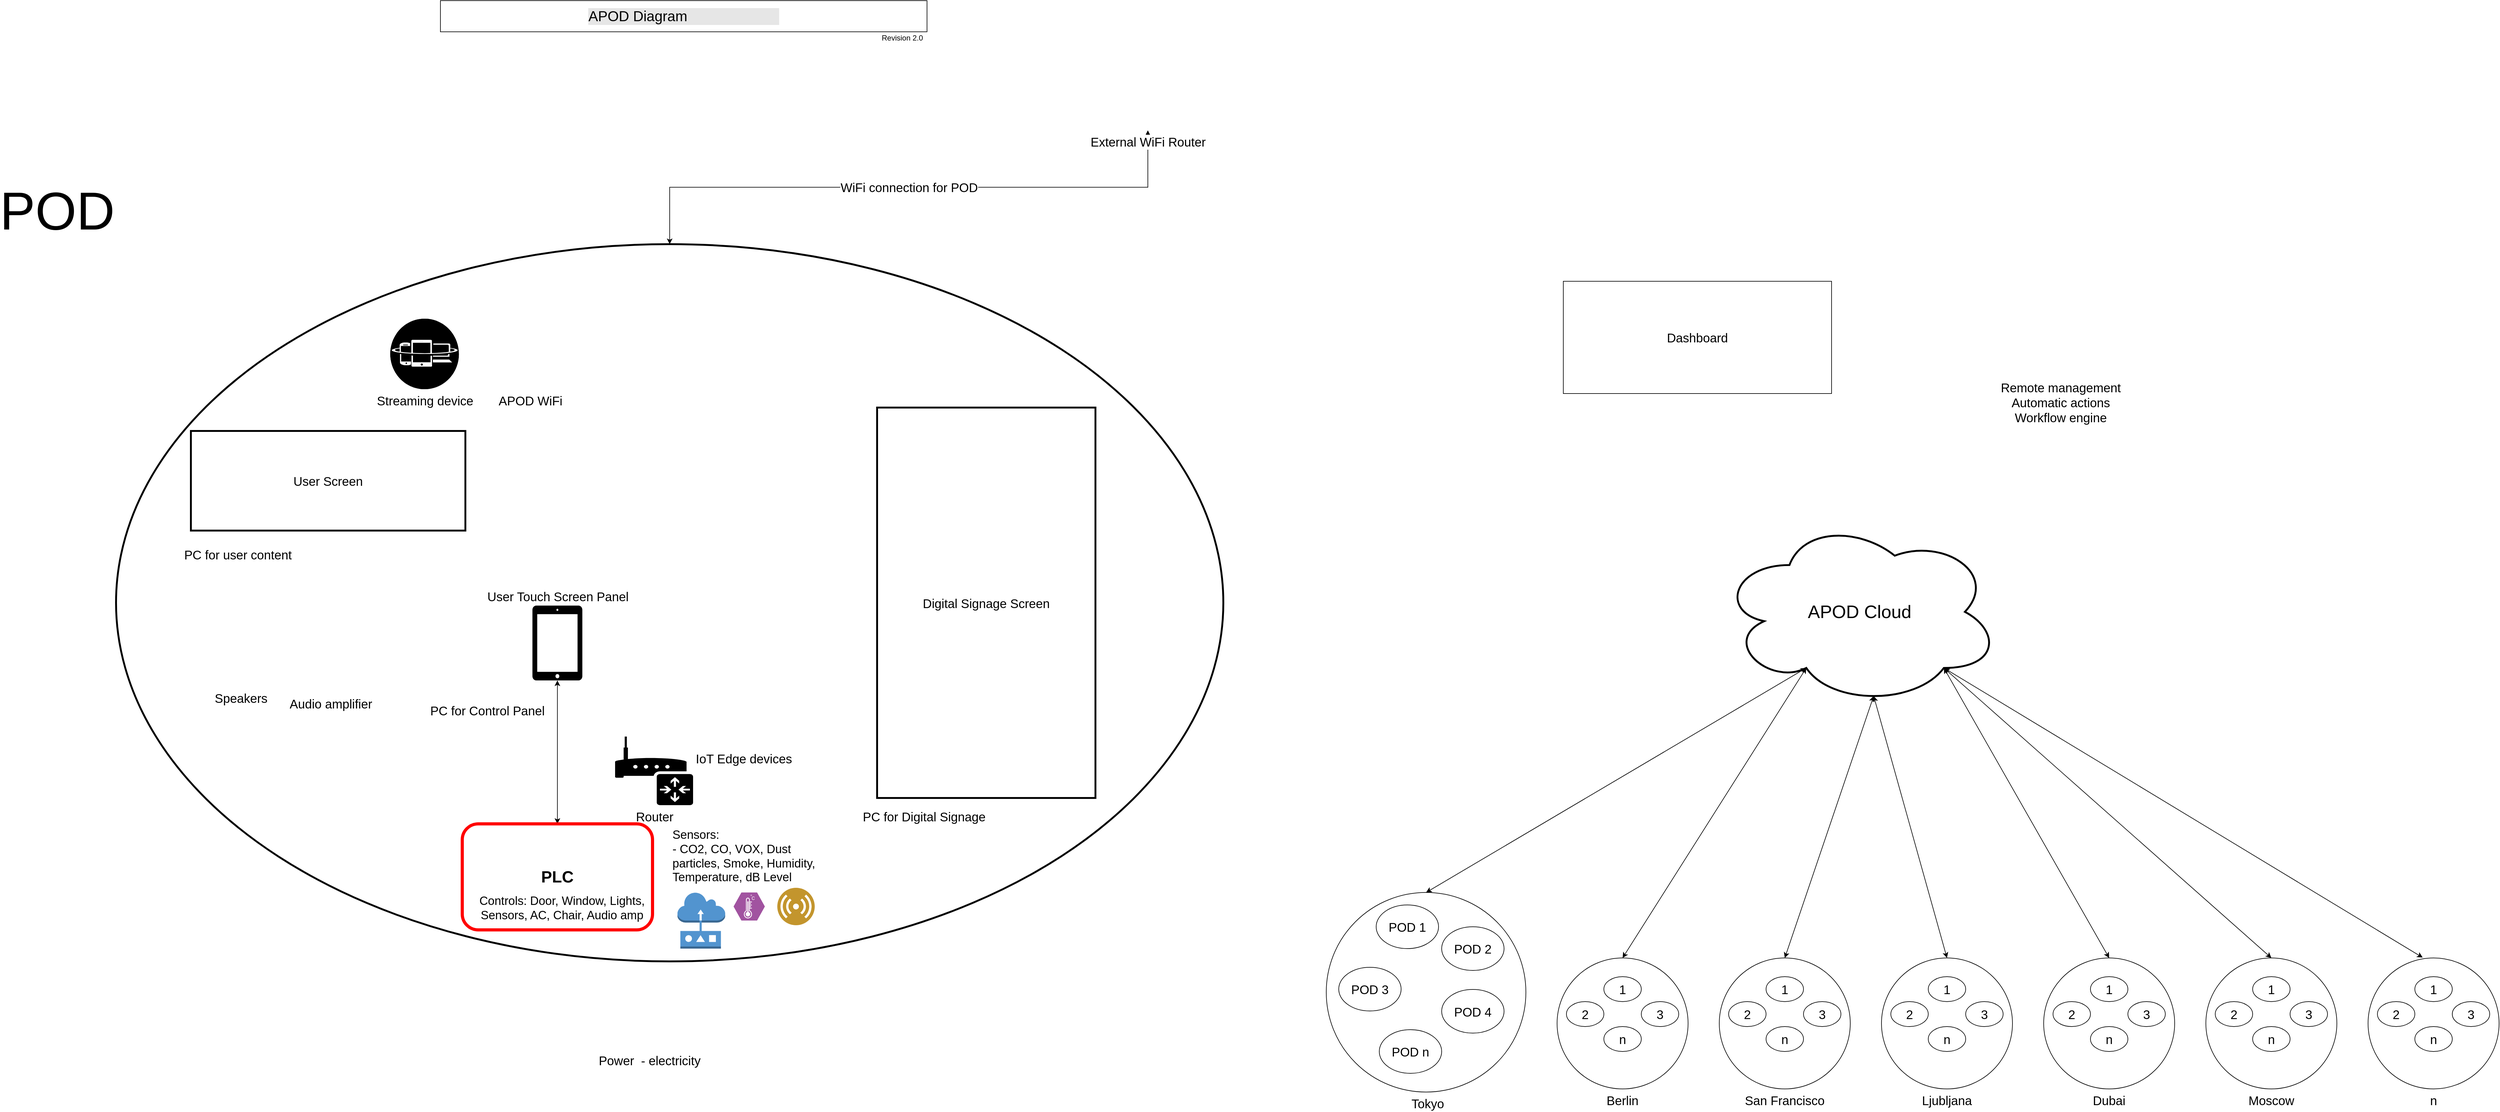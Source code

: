 <mxfile version="14.1.8" type="github">
  <diagram id="MnezL5NAF8C2aSRuctBU" name="Page-1">
    <mxGraphModel dx="2858" dy="1090" grid="1" gridSize="10" guides="1" tooltips="1" connect="1" arrows="1" fold="1" page="1" pageScale="1" pageWidth="827" pageHeight="1169" math="0" shadow="0">
      <root>
        <mxCell id="0" />
        <mxCell id="1" parent="0" />
        <mxCell id="ZW9950_h4QcM178EK5Ji-2" value="POD" style="ellipse;whiteSpace=wrap;html=1;strokeWidth=3;fontSize=85;labelPosition=left;verticalLabelPosition=top;align=right;verticalAlign=bottom;" parent="1" vertex="1">
          <mxGeometry x="-480" y="400.5" width="1775" height="1150" as="geometry" />
        </mxCell>
        <mxCell id="0EyMxYRM3sE1ujKV8BTT-9" style="edgeStyle=orthogonalEdgeStyle;rounded=0;orthogonalLoop=1;jettySize=auto;html=1;entryX=0.5;entryY=0;entryDx=0;entryDy=0;fontSize=20;startArrow=classic;startFill=1;" edge="1" parent="1" source="DmFKKeBw7BDAcUaFhrxw-26" target="ZW9950_h4QcM178EK5Ji-1">
          <mxGeometry relative="1" as="geometry" />
        </mxCell>
        <mxCell id="DmFKKeBw7BDAcUaFhrxw-26" value="User Touch Screen Panel" style="pointerEvents=1;shadow=0;dashed=0;html=1;strokeColor=none;labelPosition=center;verticalLabelPosition=top;verticalAlign=bottom;outlineConnect=0;align=center;shape=mxgraph.office.devices.tablet_ipad;fontSize=20;fillColor=#000000;" parent="1" vertex="1">
          <mxGeometry x="187.5" y="980" width="80" height="120" as="geometry" />
        </mxCell>
        <mxCell id="7P57h7jw-dz2YICdta8h-39" value="" style="shape=table;html=1;whiteSpace=wrap;startSize=0;container=1;collapsible=0;childLayout=tableLayout;labelBackgroundColor=#E6E6E6;" parent="1" vertex="1">
          <mxGeometry x="40" y="10" width="780" height="50" as="geometry" />
        </mxCell>
        <mxCell id="7P57h7jw-dz2YICdta8h-40" value="" style="shape=partialRectangle;html=1;whiteSpace=wrap;collapsible=0;dropTarget=0;pointerEvents=0;fillColor=none;top=0;left=0;bottom=0;right=0;points=[[0,0.5],[1,0.5]];portConstraint=eastwest;labelBackgroundColor=#E6E6E6;" parent="7P57h7jw-dz2YICdta8h-39" vertex="1">
          <mxGeometry width="780" height="50" as="geometry" />
        </mxCell>
        <mxCell id="7P57h7jw-dz2YICdta8h-41" value="&lt;font style=&quot;font-size: 23px&quot;&gt;&lt;span style=&quot;background-color: rgb(230 , 230 , 230)&quot;&gt;&lt;font style=&quot;font-size: 23px&quot;&gt;APOD Diagram &amp;nbsp;&amp;nbsp;&amp;nbsp;&amp;nbsp;&amp;nbsp;&amp;nbsp;&amp;nbsp;&amp;nbsp;&amp;nbsp;&amp;nbsp;&amp;nbsp;&amp;nbsp;&amp;nbsp;&amp;nbsp;&amp;nbsp;&amp;nbsp;&amp;nbsp;&amp;nbsp;&amp;nbsp;&amp;nbsp;&amp;nbsp;&amp;nbsp; &lt;/font&gt;&lt;/span&gt;&lt;/font&gt;" style="shape=partialRectangle;html=1;whiteSpace=wrap;connectable=0;overflow=hidden;fillColor=none;top=0;left=0;bottom=0;right=0;align=center;labelBackgroundColor=#E6E6E6;" parent="7P57h7jw-dz2YICdta8h-40" vertex="1">
          <mxGeometry width="780" height="50" as="geometry" />
        </mxCell>
        <mxCell id="7P57h7jw-dz2YICdta8h-44" value="Revision 2.0" style="text;html=1;align=center;verticalAlign=middle;resizable=0;points=[];autosize=1;" parent="1" vertex="1">
          <mxGeometry x="740" y="60" width="80" height="20" as="geometry" />
        </mxCell>
        <mxCell id="ZW9950_h4QcM178EK5Ji-1" value="PLC" style="rounded=1;whiteSpace=wrap;html=1;strokeWidth=5;strokeColor=#FF0000;fontSize=26;fontStyle=1" parent="1" vertex="1">
          <mxGeometry x="75" y="1330" width="305" height="170" as="geometry" />
        </mxCell>
        <mxCell id="ZW9950_h4QcM178EK5Ji-3" value="Digital Signage Screen" style="rounded=0;whiteSpace=wrap;html=1;strokeColor=#000000;strokeWidth=3;direction=south;fontSize=20;" parent="1" vertex="1">
          <mxGeometry x="740" y="662.5" width="350" height="626" as="geometry" />
        </mxCell>
        <mxCell id="ZW9950_h4QcM178EK5Ji-5" value="PC for Digital Signage" style="shape=image;html=1;verticalAlign=top;verticalLabelPosition=bottom;labelBackgroundColor=#ffffff;imageAspect=0;aspect=fixed;image=https://cdn3.iconfinder.com/data/icons/electronic-devices-vol-1-1/36/1_graphic_card_electronic_device_motherboard_smps_hardware_chip_1-128.png;strokeColor=#000000;strokeWidth=3;fontSize=20;" parent="1" vertex="1">
          <mxGeometry x="740" y="1150" width="150" height="150" as="geometry" />
        </mxCell>
        <mxCell id="ZW9950_h4QcM178EK5Ji-8" value="Controls: Door, Window, Lights, Sensors, AC, Chair, Audio amp" style="text;html=1;strokeColor=none;fillColor=none;align=center;verticalAlign=middle;whiteSpace=wrap;rounded=0;fontSize=19;" parent="1" vertex="1">
          <mxGeometry x="100" y="1430" width="270" height="70" as="geometry" />
        </mxCell>
        <mxCell id="ZW9950_h4QcM178EK5Ji-9" value="" style="verticalLabelPosition=bottom;html=1;fillColor=#A153A0;strokeColor=#ffffff;verticalAlign=top;align=center;points=[[0,0.5,0],[0.125,0.25,0],[0.25,0,0],[0.5,0,0],[0.75,0,0],[0.875,0.25,0],[1,0.5,0],[0.875,0.75,0],[0.75,1,0],[0.5,1,0],[0.125,0.75,0]];pointerEvents=1;shape=mxgraph.cisco_safe.compositeIcon;bgIcon=mxgraph.cisco_safe.design.blank_device;resIcon=mxgraph.cisco_safe.design.sensor;fontSize=19;" parent="1" vertex="1">
          <mxGeometry x="510" y="1440" width="50" height="45" as="geometry" />
        </mxCell>
        <mxCell id="ZW9950_h4QcM178EK5Ji-10" value="" style="aspect=fixed;perimeter=ellipsePerimeter;html=1;align=center;shadow=0;dashed=0;fontColor=#4277BB;labelBackgroundColor=#ffffff;fontSize=12;spacingTop=3;image;image=img/lib/ibm/users/sensor.svg;strokeColor=#000000;strokeWidth=3;" parent="1" vertex="1">
          <mxGeometry x="580" y="1432.5" width="60" height="60" as="geometry" />
        </mxCell>
        <mxCell id="ZW9950_h4QcM178EK5Ji-11" value="" style="outlineConnect=0;dashed=0;verticalLabelPosition=bottom;verticalAlign=top;align=center;html=1;shape=mxgraph.aws3.sensor;fillColor=#5294CF;gradientColor=none;strokeColor=#000000;strokeWidth=3;fontSize=19;" parent="1" vertex="1">
          <mxGeometry x="420" y="1440" width="76.5" height="90" as="geometry" />
        </mxCell>
        <mxCell id="ZW9950_h4QcM178EK5Ji-12" value="&lt;div&gt;Sensors:&lt;/div&gt;&lt;div&gt; - CO2, CO, VOX, Dust particles, Smoke, Humidity, Temperature, dB Level&lt;br&gt;&lt;/div&gt;" style="text;html=1;strokeColor=none;fillColor=none;align=left;verticalAlign=top;whiteSpace=wrap;rounded=0;fontSize=19;" parent="1" vertex="1">
          <mxGeometry x="410" y="1330" width="270" height="110" as="geometry" />
        </mxCell>
        <mxCell id="0EyMxYRM3sE1ujKV8BTT-1" value="Audio amplifier" style="shape=image;html=1;verticalAlign=top;verticalLabelPosition=bottom;labelBackgroundColor=#ffffff;imageAspect=0;aspect=fixed;image=https://cdn2.iconfinder.com/data/icons/analytic-investment-and-balanced-scorecard/512/421_Audio_frequency_hertz_sequence_wave_sound_design_producstion-128.png;strokeColor=#000000;strokeWidth=3;fontSize=20;align=center;" vertex="1" parent="1">
          <mxGeometry x="-200" y="991" width="128" height="128" as="geometry" />
        </mxCell>
        <mxCell id="0EyMxYRM3sE1ujKV8BTT-2" value="Speakers" style="shape=image;html=1;verticalAlign=top;verticalLabelPosition=bottom;labelBackgroundColor=#ffffff;imageAspect=0;aspect=fixed;image=https://cdn2.iconfinder.com/data/icons/analytic-investment-and-balanced-scorecard/512/424_Audio_hifi_monitor_speaker_studio_sound_design_producstion-128.png;strokeColor=#000000;strokeWidth=3;fontSize=20;align=center;" vertex="1" parent="1">
          <mxGeometry x="-360" y="950" width="160" height="160" as="geometry" />
        </mxCell>
        <mxCell id="0EyMxYRM3sE1ujKV8BTT-5" value="User Screen" style="rounded=0;whiteSpace=wrap;html=1;strokeColor=#000000;strokeWidth=3;fontSize=20;align=center;" vertex="1" parent="1">
          <mxGeometry x="-360" y="700" width="440" height="159.75" as="geometry" />
        </mxCell>
        <mxCell id="0EyMxYRM3sE1ujKV8BTT-6" value="&lt;div style=&quot;font-size: 20px;&quot;&gt;PC for user content&lt;br style=&quot;font-size: 20px;&quot;&gt;&lt;/div&gt;" style="shape=image;html=1;verticalAlign=top;verticalLabelPosition=bottom;labelBackgroundColor=#ffffff;imageAspect=0;aspect=fixed;image=https://cdn3.iconfinder.com/data/icons/electronic-devices-vol-1-1/36/1_graphic_card_electronic_device_motherboard_smps_hardware_chip_1-128.png;strokeColor=#000000;strokeWidth=3;fontSize=20;" vertex="1" parent="1">
          <mxGeometry x="-360" y="730" width="150" height="150" as="geometry" />
        </mxCell>
        <mxCell id="0EyMxYRM3sE1ujKV8BTT-10" value="&lt;div style=&quot;font-size: 20px&quot;&gt;PC for Control Panel&lt;br style=&quot;font-size: 20px&quot;&gt;&lt;/div&gt;" style="shape=image;html=1;verticalAlign=top;verticalLabelPosition=bottom;labelBackgroundColor=#ffffff;imageAspect=0;aspect=fixed;image=https://cdn3.iconfinder.com/data/icons/electronic-devices-vol-1-1/36/1_graphic_card_electronic_device_motherboard_smps_hardware_chip_1-128.png;strokeColor=#000000;strokeWidth=3;fontSize=20;" vertex="1" parent="1">
          <mxGeometry x="40" y="980" width="150" height="150" as="geometry" />
        </mxCell>
        <mxCell id="0EyMxYRM3sE1ujKV8BTT-11" value="Streaming device" style="verticalLabelPosition=bottom;html=1;strokeColor=#ffffff;verticalAlign=top;align=center;points=[[0.145,0.145,0],[0.5,0,0],[0.855,0.145,0],[1,0.5,0],[0.855,0.855,0],[0.5,1,0],[0.145,0.855,0],[0,0.5,0]];pointerEvents=1;shape=mxgraph.cisco_safe.compositeIcon;bgIcon=ellipse;resIcon=mxgraph.cisco_safe.capability.mobile_device_manager;fontSize=20;fillColor=#000000;" vertex="1" parent="1">
          <mxGeometry x="-40.41" y="520" width="110" height="113" as="geometry" />
        </mxCell>
        <mxCell id="0EyMxYRM3sE1ujKV8BTT-12" value="Router" style="pointerEvents=1;shadow=0;dashed=0;html=1;strokeColor=none;labelPosition=center;verticalLabelPosition=bottom;verticalAlign=top;outlineConnect=0;align=center;shape=mxgraph.office.devices.router;fontSize=20;fontColor=#000000;fillColor=#000000;" vertex="1" parent="1">
          <mxGeometry x="320" y="1190" width="125" height="110" as="geometry" />
        </mxCell>
        <mxCell id="0EyMxYRM3sE1ujKV8BTT-13" value="APOD WiFi" style="shape=image;html=1;verticalAlign=top;verticalLabelPosition=bottom;labelBackgroundColor=#ffffff;imageAspect=0;aspect=fixed;image=https://cdn3.iconfinder.com/data/icons/electronic-devices-vol-2/36/33_Antenna_double_internet_online_router_web_wifi-128.png;strokeColor=#000000;strokeWidth=3;fillColor=#000000;fontSize=20;fontColor=#000000;align=center;" vertex="1" parent="1">
          <mxGeometry x="120" y="505" width="128" height="128" as="geometry" />
        </mxCell>
        <mxCell id="0EyMxYRM3sE1ujKV8BTT-17" value="WiFi connection for POD" style="edgeStyle=orthogonalEdgeStyle;rounded=0;orthogonalLoop=1;jettySize=auto;html=1;startArrow=classic;startFill=1;fontSize=20;fontColor=#000000;" edge="1" parent="1" source="0EyMxYRM3sE1ujKV8BTT-15" target="ZW9950_h4QcM178EK5Ji-2">
          <mxGeometry relative="1" as="geometry">
            <mxPoint x="1190" y="370" as="targetPoint" />
          </mxGeometry>
        </mxCell>
        <mxCell id="0EyMxYRM3sE1ujKV8BTT-15" value="External WiFi Router" style="shape=image;html=1;verticalAlign=top;verticalLabelPosition=bottom;labelBackgroundColor=#ffffff;imageAspect=0;aspect=fixed;image=https://cdn3.iconfinder.com/data/icons/electronic-devices-vol-2/36/33_Antenna_double_internet_online_router_web_wifi-128.png;strokeColor=#000000;strokeWidth=3;fillColor=#000000;fontSize=20;fontColor=#000000;align=center;" vertex="1" parent="1">
          <mxGeometry x="1110" y="90" width="128" height="128" as="geometry" />
        </mxCell>
        <mxCell id="0EyMxYRM3sE1ujKV8BTT-19" value="Power&amp;nbsp; - electricity" style="shape=image;html=1;verticalAlign=top;verticalLabelPosition=bottom;labelBackgroundColor=#ffffff;imageAspect=0;aspect=fixed;image=https://cdn4.iconfinder.com/data/icons/device-communication-technology-gadgets-media-obje/32/Artboard_11-128.png;strokeColor=#000000;strokeWidth=3;fillColor=#000000;fontSize=20;fontColor=#000000;align=center;rotation=0;labelPosition=center;" vertex="1" parent="1">
          <mxGeometry x="305" y="1550.5" width="140" height="140" as="geometry" />
        </mxCell>
        <mxCell id="0EyMxYRM3sE1ujKV8BTT-37" style="edgeStyle=none;rounded=0;orthogonalLoop=1;jettySize=auto;html=1;entryX=0.8;entryY=0.8;entryDx=0;entryDy=0;entryPerimeter=0;startArrow=classic;startFill=1;fontSize=85;fontColor=#000000;exitX=0.5;exitY=0;exitDx=0;exitDy=0;" edge="1" parent="1" source="0EyMxYRM3sE1ujKV8BTT-96" target="0EyMxYRM3sE1ujKV8BTT-30">
          <mxGeometry relative="1" as="geometry">
            <mxPoint x="2772.79" y="1504.35" as="sourcePoint" />
          </mxGeometry>
        </mxCell>
        <mxCell id="0EyMxYRM3sE1ujKV8BTT-36" style="edgeStyle=none;rounded=0;orthogonalLoop=1;jettySize=auto;html=1;entryX=0.8;entryY=0.8;entryDx=0;entryDy=0;entryPerimeter=0;startArrow=classic;startFill=1;fontSize=85;fontColor=#000000;exitX=0.5;exitY=0;exitDx=0;exitDy=0;" edge="1" parent="1" source="0EyMxYRM3sE1ujKV8BTT-90" target="0EyMxYRM3sE1ujKV8BTT-30">
          <mxGeometry relative="1" as="geometry">
            <mxPoint x="2624.025" y="1501.444" as="sourcePoint" />
          </mxGeometry>
        </mxCell>
        <mxCell id="0EyMxYRM3sE1ujKV8BTT-35" style="edgeStyle=none;rounded=0;orthogonalLoop=1;jettySize=auto;html=1;entryX=0.55;entryY=0.95;entryDx=0;entryDy=0;entryPerimeter=0;startArrow=classic;startFill=1;fontSize=85;fontColor=#000000;exitX=0.5;exitY=0;exitDx=0;exitDy=0;" edge="1" parent="1" source="0EyMxYRM3sE1ujKV8BTT-84" target="0EyMxYRM3sE1ujKV8BTT-30">
          <mxGeometry relative="1" as="geometry">
            <mxPoint x="2475.795" y="1501.137" as="sourcePoint" />
          </mxGeometry>
        </mxCell>
        <mxCell id="0EyMxYRM3sE1ujKV8BTT-33" style="edgeStyle=none;rounded=0;orthogonalLoop=1;jettySize=auto;html=1;entryX=0.55;entryY=0.95;entryDx=0;entryDy=0;entryPerimeter=0;startArrow=classic;startFill=1;fontSize=85;fontColor=#000000;exitX=0.5;exitY=0;exitDx=0;exitDy=0;" edge="1" parent="1" source="0EyMxYRM3sE1ujKV8BTT-74" target="0EyMxYRM3sE1ujKV8BTT-30">
          <mxGeometry relative="1" as="geometry">
            <mxPoint x="2198.74" y="1503.53" as="sourcePoint" />
          </mxGeometry>
        </mxCell>
        <mxCell id="0EyMxYRM3sE1ujKV8BTT-32" style="edgeStyle=none;rounded=0;orthogonalLoop=1;jettySize=auto;html=1;entryX=0.31;entryY=0.8;entryDx=0;entryDy=0;entryPerimeter=0;startArrow=classic;startFill=1;fontSize=85;fontColor=#000000;exitX=0.5;exitY=0;exitDx=0;exitDy=0;" edge="1" parent="1" source="0EyMxYRM3sE1ujKV8BTT-60" target="0EyMxYRM3sE1ujKV8BTT-30">
          <mxGeometry relative="1" as="geometry">
            <mxPoint x="2030" y="1500" as="sourcePoint" />
          </mxGeometry>
        </mxCell>
        <mxCell id="0EyMxYRM3sE1ujKV8BTT-31" style="rounded=0;orthogonalLoop=1;jettySize=auto;html=1;entryX=0.31;entryY=0.8;entryDx=0;entryDy=0;entryPerimeter=0;startArrow=classic;startFill=1;fontSize=85;fontColor=#000000;exitX=0.5;exitY=0;exitDx=0;exitDy=0;" edge="1" parent="1" source="0EyMxYRM3sE1ujKV8BTT-51" target="0EyMxYRM3sE1ujKV8BTT-30">
          <mxGeometry relative="1" as="geometry">
            <mxPoint x="1818.619" y="1515.812" as="sourcePoint" />
          </mxGeometry>
        </mxCell>
        <mxCell id="0EyMxYRM3sE1ujKV8BTT-38" style="edgeStyle=none;rounded=0;orthogonalLoop=1;jettySize=auto;html=1;entryX=0.8;entryY=0.8;entryDx=0;entryDy=0;entryPerimeter=0;startArrow=classic;startFill=1;fontSize=85;fontColor=#000000;exitX=0.417;exitY=-0.003;exitDx=0;exitDy=0;exitPerimeter=0;" edge="1" parent="1" source="0EyMxYRM3sE1ujKV8BTT-104" target="0EyMxYRM3sE1ujKV8BTT-30">
          <mxGeometry relative="1" as="geometry">
            <mxPoint x="2924.265" y="1507.868" as="sourcePoint" />
          </mxGeometry>
        </mxCell>
        <mxCell id="0EyMxYRM3sE1ujKV8BTT-30" value="APOD Cloud" style="ellipse;shape=cloud;whiteSpace=wrap;html=1;strokeColor=#000000;strokeWidth=3;fillColor=none;fontSize=29;fontColor=#000000;align=center;" vertex="1" parent="1">
          <mxGeometry x="2090" y="840" width="450" height="300" as="geometry" />
        </mxCell>
        <mxCell id="0EyMxYRM3sE1ujKV8BTT-67" value="" style="group" vertex="1" connectable="0" parent="1">
          <mxGeometry x="1460" y="1420" width="320" height="320" as="geometry" />
        </mxCell>
        <mxCell id="0EyMxYRM3sE1ujKV8BTT-51" value="&lt;div&gt;&amp;nbsp;Tokyo&lt;/div&gt;" style="ellipse;whiteSpace=wrap;html=1;aspect=fixed;strokeColor=#000000;strokeWidth=1;fillColor=none;fontSize=20;fontColor=#000000;align=center;labelPosition=center;verticalLabelPosition=bottom;verticalAlign=top;" vertex="1" parent="0EyMxYRM3sE1ujKV8BTT-67">
          <mxGeometry y="20" width="320" height="320" as="geometry" />
        </mxCell>
        <mxCell id="0EyMxYRM3sE1ujKV8BTT-54" value="POD 2" style="ellipse;whiteSpace=wrap;html=1;strokeColor=#000000;strokeWidth=1;fillColor=none;fontSize=20;fontColor=#000000;align=center;" vertex="1" parent="0EyMxYRM3sE1ujKV8BTT-67">
          <mxGeometry x="185" y="75" width="100" height="70" as="geometry" />
        </mxCell>
        <mxCell id="0EyMxYRM3sE1ujKV8BTT-55" value="POD 1" style="ellipse;whiteSpace=wrap;html=1;strokeColor=#000000;strokeWidth=1;fillColor=none;fontSize=20;fontColor=#000000;align=center;" vertex="1" parent="0EyMxYRM3sE1ujKV8BTT-67">
          <mxGeometry x="80" y="40" width="100" height="70" as="geometry" />
        </mxCell>
        <mxCell id="0EyMxYRM3sE1ujKV8BTT-56" value="POD 3" style="ellipse;whiteSpace=wrap;html=1;strokeColor=#000000;strokeWidth=1;fillColor=none;fontSize=20;fontColor=#000000;align=center;" vertex="1" parent="0EyMxYRM3sE1ujKV8BTT-67">
          <mxGeometry x="20" y="140" width="100" height="70" as="geometry" />
        </mxCell>
        <mxCell id="0EyMxYRM3sE1ujKV8BTT-58" value="POD n" style="ellipse;whiteSpace=wrap;html=1;strokeColor=#000000;strokeWidth=1;fillColor=none;fontSize=20;fontColor=#000000;align=center;" vertex="1" parent="0EyMxYRM3sE1ujKV8BTT-67">
          <mxGeometry x="85" y="240" width="100" height="70" as="geometry" />
        </mxCell>
        <mxCell id="0EyMxYRM3sE1ujKV8BTT-59" value="POD 4" style="ellipse;whiteSpace=wrap;html=1;strokeColor=#000000;strokeWidth=1;fillColor=none;fontSize=20;fontColor=#000000;align=center;" vertex="1" parent="0EyMxYRM3sE1ujKV8BTT-67">
          <mxGeometry x="185" y="175.5" width="100" height="70" as="geometry" />
        </mxCell>
        <mxCell id="0EyMxYRM3sE1ujKV8BTT-68" value="" style="group" vertex="1" connectable="0" parent="1">
          <mxGeometry x="1830" y="1545" width="210" height="210" as="geometry" />
        </mxCell>
        <mxCell id="0EyMxYRM3sE1ujKV8BTT-47" value="1" style="ellipse;whiteSpace=wrap;html=1;strokeColor=#000000;strokeWidth=1;fillColor=none;fontSize=20;fontColor=#000000;align=center;" vertex="1" parent="0EyMxYRM3sE1ujKV8BTT-68">
          <mxGeometry x="75" y="30" width="60" height="40" as="geometry" />
        </mxCell>
        <mxCell id="0EyMxYRM3sE1ujKV8BTT-48" value="3" style="ellipse;whiteSpace=wrap;html=1;strokeColor=#000000;strokeWidth=1;fillColor=none;fontSize=20;fontColor=#000000;align=center;" vertex="1" parent="0EyMxYRM3sE1ujKV8BTT-68">
          <mxGeometry x="135" y="70" width="60" height="40" as="geometry" />
        </mxCell>
        <mxCell id="0EyMxYRM3sE1ujKV8BTT-49" value="n" style="ellipse;whiteSpace=wrap;html=1;strokeColor=#000000;strokeWidth=1;fillColor=none;fontSize=20;fontColor=#000000;align=center;" vertex="1" parent="0EyMxYRM3sE1ujKV8BTT-68">
          <mxGeometry x="75" y="110" width="60" height="40" as="geometry" />
        </mxCell>
        <mxCell id="0EyMxYRM3sE1ujKV8BTT-50" value="2" style="ellipse;whiteSpace=wrap;html=1;strokeColor=#000000;strokeWidth=1;fillColor=none;fontSize=20;fontColor=#000000;align=center;" vertex="1" parent="0EyMxYRM3sE1ujKV8BTT-68">
          <mxGeometry x="15" y="70" width="60" height="40" as="geometry" />
        </mxCell>
        <mxCell id="0EyMxYRM3sE1ujKV8BTT-60" value="Berlin" style="ellipse;whiteSpace=wrap;html=1;aspect=fixed;strokeColor=#000000;strokeWidth=1;fillColor=none;fontSize=20;fontColor=#000000;align=center;labelPosition=center;verticalLabelPosition=bottom;verticalAlign=top;" vertex="1" parent="0EyMxYRM3sE1ujKV8BTT-68">
          <mxGeometry width="210" height="210" as="geometry" />
        </mxCell>
        <mxCell id="0EyMxYRM3sE1ujKV8BTT-69" value="San Francisco" style="group;labelPosition=center;verticalLabelPosition=bottom;align=center;verticalAlign=top;fontSize=20;" vertex="1" connectable="0" parent="1">
          <mxGeometry x="2090" y="1545" width="210" height="210" as="geometry" />
        </mxCell>
        <mxCell id="0EyMxYRM3sE1ujKV8BTT-70" value="1" style="ellipse;whiteSpace=wrap;html=1;strokeColor=#000000;strokeWidth=1;fillColor=none;fontSize=20;fontColor=#000000;align=center;" vertex="1" parent="0EyMxYRM3sE1ujKV8BTT-69">
          <mxGeometry x="75" y="30" width="60" height="40" as="geometry" />
        </mxCell>
        <mxCell id="0EyMxYRM3sE1ujKV8BTT-71" value="3" style="ellipse;whiteSpace=wrap;html=1;strokeColor=#000000;strokeWidth=1;fillColor=none;fontSize=20;fontColor=#000000;align=center;" vertex="1" parent="0EyMxYRM3sE1ujKV8BTT-69">
          <mxGeometry x="135" y="70" width="60" height="40" as="geometry" />
        </mxCell>
        <mxCell id="0EyMxYRM3sE1ujKV8BTT-72" value="n" style="ellipse;whiteSpace=wrap;html=1;strokeColor=#000000;strokeWidth=1;fillColor=none;fontSize=20;fontColor=#000000;align=center;" vertex="1" parent="0EyMxYRM3sE1ujKV8BTT-69">
          <mxGeometry x="75" y="110" width="60" height="40" as="geometry" />
        </mxCell>
        <mxCell id="0EyMxYRM3sE1ujKV8BTT-73" value="2" style="ellipse;whiteSpace=wrap;html=1;strokeColor=#000000;strokeWidth=1;fillColor=none;fontSize=20;fontColor=#000000;align=center;" vertex="1" parent="0EyMxYRM3sE1ujKV8BTT-69">
          <mxGeometry x="15" y="70" width="60" height="40" as="geometry" />
        </mxCell>
        <mxCell id="0EyMxYRM3sE1ujKV8BTT-74" value="" style="ellipse;whiteSpace=wrap;html=1;aspect=fixed;strokeColor=#000000;strokeWidth=1;fillColor=none;fontSize=20;fontColor=#000000;align=center;labelPosition=center;verticalLabelPosition=bottom;verticalAlign=top;" vertex="1" parent="0EyMxYRM3sE1ujKV8BTT-69">
          <mxGeometry width="210" height="210" as="geometry" />
        </mxCell>
        <mxCell id="0EyMxYRM3sE1ujKV8BTT-79" value="Ljubljana" style="group;labelPosition=center;verticalLabelPosition=bottom;align=center;verticalAlign=top;fontSize=20;" vertex="1" connectable="0" parent="1">
          <mxGeometry x="2350" y="1545" width="210" height="210" as="geometry" />
        </mxCell>
        <mxCell id="0EyMxYRM3sE1ujKV8BTT-80" value="1" style="ellipse;whiteSpace=wrap;html=1;strokeColor=#000000;strokeWidth=1;fillColor=none;fontSize=20;fontColor=#000000;align=center;" vertex="1" parent="0EyMxYRM3sE1ujKV8BTT-79">
          <mxGeometry x="75" y="30" width="60" height="40" as="geometry" />
        </mxCell>
        <mxCell id="0EyMxYRM3sE1ujKV8BTT-81" value="3" style="ellipse;whiteSpace=wrap;html=1;strokeColor=#000000;strokeWidth=1;fillColor=none;fontSize=20;fontColor=#000000;align=center;" vertex="1" parent="0EyMxYRM3sE1ujKV8BTT-79">
          <mxGeometry x="135" y="70" width="60" height="40" as="geometry" />
        </mxCell>
        <mxCell id="0EyMxYRM3sE1ujKV8BTT-82" value="n" style="ellipse;whiteSpace=wrap;html=1;strokeColor=#000000;strokeWidth=1;fillColor=none;fontSize=20;fontColor=#000000;align=center;" vertex="1" parent="0EyMxYRM3sE1ujKV8BTT-79">
          <mxGeometry x="75" y="110" width="60" height="40" as="geometry" />
        </mxCell>
        <mxCell id="0EyMxYRM3sE1ujKV8BTT-83" value="2" style="ellipse;whiteSpace=wrap;html=1;strokeColor=#000000;strokeWidth=1;fillColor=none;fontSize=20;fontColor=#000000;align=center;" vertex="1" parent="0EyMxYRM3sE1ujKV8BTT-79">
          <mxGeometry x="15" y="70" width="60" height="40" as="geometry" />
        </mxCell>
        <mxCell id="0EyMxYRM3sE1ujKV8BTT-84" value="" style="ellipse;whiteSpace=wrap;html=1;aspect=fixed;strokeColor=#000000;strokeWidth=1;fillColor=none;fontSize=20;fontColor=#000000;align=center;labelPosition=center;verticalLabelPosition=bottom;verticalAlign=top;" vertex="1" parent="0EyMxYRM3sE1ujKV8BTT-79">
          <mxGeometry width="210" height="210" as="geometry" />
        </mxCell>
        <mxCell id="0EyMxYRM3sE1ujKV8BTT-85" value="Dubai" style="group;labelPosition=center;verticalLabelPosition=bottom;align=center;verticalAlign=top;fontSize=20;" vertex="1" connectable="0" parent="1">
          <mxGeometry x="2610" y="1545" width="210" height="210" as="geometry" />
        </mxCell>
        <mxCell id="0EyMxYRM3sE1ujKV8BTT-86" value="1" style="ellipse;whiteSpace=wrap;html=1;strokeColor=#000000;strokeWidth=1;fillColor=none;fontSize=20;fontColor=#000000;align=center;" vertex="1" parent="0EyMxYRM3sE1ujKV8BTT-85">
          <mxGeometry x="75" y="30" width="60" height="40" as="geometry" />
        </mxCell>
        <mxCell id="0EyMxYRM3sE1ujKV8BTT-87" value="3" style="ellipse;whiteSpace=wrap;html=1;strokeColor=#000000;strokeWidth=1;fillColor=none;fontSize=20;fontColor=#000000;align=center;" vertex="1" parent="0EyMxYRM3sE1ujKV8BTT-85">
          <mxGeometry x="135" y="70" width="60" height="40" as="geometry" />
        </mxCell>
        <mxCell id="0EyMxYRM3sE1ujKV8BTT-88" value="n" style="ellipse;whiteSpace=wrap;html=1;strokeColor=#000000;strokeWidth=1;fillColor=none;fontSize=20;fontColor=#000000;align=center;" vertex="1" parent="0EyMxYRM3sE1ujKV8BTT-85">
          <mxGeometry x="75" y="110" width="60" height="40" as="geometry" />
        </mxCell>
        <mxCell id="0EyMxYRM3sE1ujKV8BTT-89" value="2" style="ellipse;whiteSpace=wrap;html=1;strokeColor=#000000;strokeWidth=1;fillColor=none;fontSize=20;fontColor=#000000;align=center;" vertex="1" parent="0EyMxYRM3sE1ujKV8BTT-85">
          <mxGeometry x="15" y="70" width="60" height="40" as="geometry" />
        </mxCell>
        <mxCell id="0EyMxYRM3sE1ujKV8BTT-90" value="" style="ellipse;whiteSpace=wrap;html=1;aspect=fixed;strokeColor=#000000;strokeWidth=1;fillColor=none;fontSize=20;fontColor=#000000;align=center;labelPosition=center;verticalLabelPosition=bottom;verticalAlign=top;" vertex="1" parent="0EyMxYRM3sE1ujKV8BTT-85">
          <mxGeometry width="210" height="210" as="geometry" />
        </mxCell>
        <mxCell id="0EyMxYRM3sE1ujKV8BTT-91" value="Moscow" style="group;labelPosition=center;verticalLabelPosition=bottom;align=center;verticalAlign=top;fontSize=20;" vertex="1" connectable="0" parent="1">
          <mxGeometry x="2870" y="1545" width="210" height="210" as="geometry" />
        </mxCell>
        <mxCell id="0EyMxYRM3sE1ujKV8BTT-92" value="1" style="ellipse;whiteSpace=wrap;html=1;strokeColor=#000000;strokeWidth=1;fillColor=none;fontSize=20;fontColor=#000000;align=center;" vertex="1" parent="0EyMxYRM3sE1ujKV8BTT-91">
          <mxGeometry x="75" y="30" width="60" height="40" as="geometry" />
        </mxCell>
        <mxCell id="0EyMxYRM3sE1ujKV8BTT-93" value="3" style="ellipse;whiteSpace=wrap;html=1;strokeColor=#000000;strokeWidth=1;fillColor=none;fontSize=20;fontColor=#000000;align=center;" vertex="1" parent="0EyMxYRM3sE1ujKV8BTT-91">
          <mxGeometry x="135" y="70" width="60" height="40" as="geometry" />
        </mxCell>
        <mxCell id="0EyMxYRM3sE1ujKV8BTT-94" value="n" style="ellipse;whiteSpace=wrap;html=1;strokeColor=#000000;strokeWidth=1;fillColor=none;fontSize=20;fontColor=#000000;align=center;" vertex="1" parent="0EyMxYRM3sE1ujKV8BTT-91">
          <mxGeometry x="75" y="110" width="60" height="40" as="geometry" />
        </mxCell>
        <mxCell id="0EyMxYRM3sE1ujKV8BTT-95" value="2" style="ellipse;whiteSpace=wrap;html=1;strokeColor=#000000;strokeWidth=1;fillColor=none;fontSize=20;fontColor=#000000;align=center;" vertex="1" parent="0EyMxYRM3sE1ujKV8BTT-91">
          <mxGeometry x="15" y="70" width="60" height="40" as="geometry" />
        </mxCell>
        <mxCell id="0EyMxYRM3sE1ujKV8BTT-96" value="" style="ellipse;whiteSpace=wrap;html=1;aspect=fixed;strokeColor=#000000;strokeWidth=1;fillColor=none;fontSize=20;fontColor=#000000;align=center;labelPosition=center;verticalLabelPosition=bottom;verticalAlign=top;" vertex="1" parent="0EyMxYRM3sE1ujKV8BTT-91">
          <mxGeometry width="210" height="210" as="geometry" />
        </mxCell>
        <mxCell id="0EyMxYRM3sE1ujKV8BTT-99" value="n" style="group;labelPosition=center;verticalLabelPosition=bottom;align=center;verticalAlign=top;fontSize=20;" vertex="1" connectable="0" parent="1">
          <mxGeometry x="3130" y="1545" width="210" height="210" as="geometry" />
        </mxCell>
        <mxCell id="0EyMxYRM3sE1ujKV8BTT-100" value="1" style="ellipse;whiteSpace=wrap;html=1;strokeColor=#000000;strokeWidth=1;fillColor=none;fontSize=20;fontColor=#000000;align=center;" vertex="1" parent="0EyMxYRM3sE1ujKV8BTT-99">
          <mxGeometry x="75" y="30" width="60" height="40" as="geometry" />
        </mxCell>
        <mxCell id="0EyMxYRM3sE1ujKV8BTT-101" value="3" style="ellipse;whiteSpace=wrap;html=1;strokeColor=#000000;strokeWidth=1;fillColor=none;fontSize=20;fontColor=#000000;align=center;" vertex="1" parent="0EyMxYRM3sE1ujKV8BTT-99">
          <mxGeometry x="135" y="70" width="60" height="40" as="geometry" />
        </mxCell>
        <mxCell id="0EyMxYRM3sE1ujKV8BTT-102" value="n" style="ellipse;whiteSpace=wrap;html=1;strokeColor=#000000;strokeWidth=1;fillColor=none;fontSize=20;fontColor=#000000;align=center;" vertex="1" parent="0EyMxYRM3sE1ujKV8BTT-99">
          <mxGeometry x="75" y="110" width="60" height="40" as="geometry" />
        </mxCell>
        <mxCell id="0EyMxYRM3sE1ujKV8BTT-103" value="2" style="ellipse;whiteSpace=wrap;html=1;strokeColor=#000000;strokeWidth=1;fillColor=none;fontSize=20;fontColor=#000000;align=center;" vertex="1" parent="0EyMxYRM3sE1ujKV8BTT-99">
          <mxGeometry x="15" y="70" width="60" height="40" as="geometry" />
        </mxCell>
        <mxCell id="0EyMxYRM3sE1ujKV8BTT-104" value="" style="ellipse;whiteSpace=wrap;html=1;aspect=fixed;strokeColor=#000000;strokeWidth=1;fillColor=none;fontSize=20;fontColor=#000000;align=center;labelPosition=center;verticalLabelPosition=bottom;verticalAlign=top;" vertex="1" parent="0EyMxYRM3sE1ujKV8BTT-99">
          <mxGeometry width="210" height="210" as="geometry" />
        </mxCell>
        <mxCell id="0EyMxYRM3sE1ujKV8BTT-107" value="Dashboard" style="rounded=0;whiteSpace=wrap;html=1;strokeColor=#000000;strokeWidth=1;fillColor=none;fontSize=20;fontColor=#000000;align=center;" vertex="1" parent="1">
          <mxGeometry x="1840" y="460" width="430" height="180" as="geometry" />
        </mxCell>
        <mxCell id="0EyMxYRM3sE1ujKV8BTT-108" value="" style="shape=image;html=1;verticalAlign=top;verticalLabelPosition=bottom;labelBackgroundColor=#ffffff;imageAspect=0;aspect=fixed;image=https://cdn4.iconfinder.com/data/icons/iphone-calculator-shopping-report/128/barChart.png;strokeColor=#000000;strokeWidth=1;fillColor=none;fontSize=20;fontColor=#000000;align=center;" vertex="1" parent="1">
          <mxGeometry x="1840" y="521" width="128" height="128" as="geometry" />
        </mxCell>
        <mxCell id="0EyMxYRM3sE1ujKV8BTT-109" value="IoT Edge devices" style="text;html=1;strokeColor=none;fillColor=none;align=center;verticalAlign=middle;whiteSpace=wrap;rounded=0;fontSize=20;fontColor=#000000;" vertex="1" parent="1">
          <mxGeometry x="440" y="1200" width="173" height="50" as="geometry" />
        </mxCell>
        <mxCell id="0EyMxYRM3sE1ujKV8BTT-110" value="&lt;div&gt;Remote management&lt;/div&gt;&lt;div&gt;Automatic actions&lt;/div&gt;&lt;div&gt;Workflow engine&lt;/div&gt;&lt;div&gt;&lt;br&gt;&lt;/div&gt;" style="text;html=1;strokeColor=none;fillColor=none;align=center;verticalAlign=middle;whiteSpace=wrap;rounded=0;fontSize=20;fontColor=#000000;" vertex="1" parent="1">
          <mxGeometry x="2505" y="521" width="265" height="289" as="geometry" />
        </mxCell>
      </root>
    </mxGraphModel>
  </diagram>
</mxfile>
